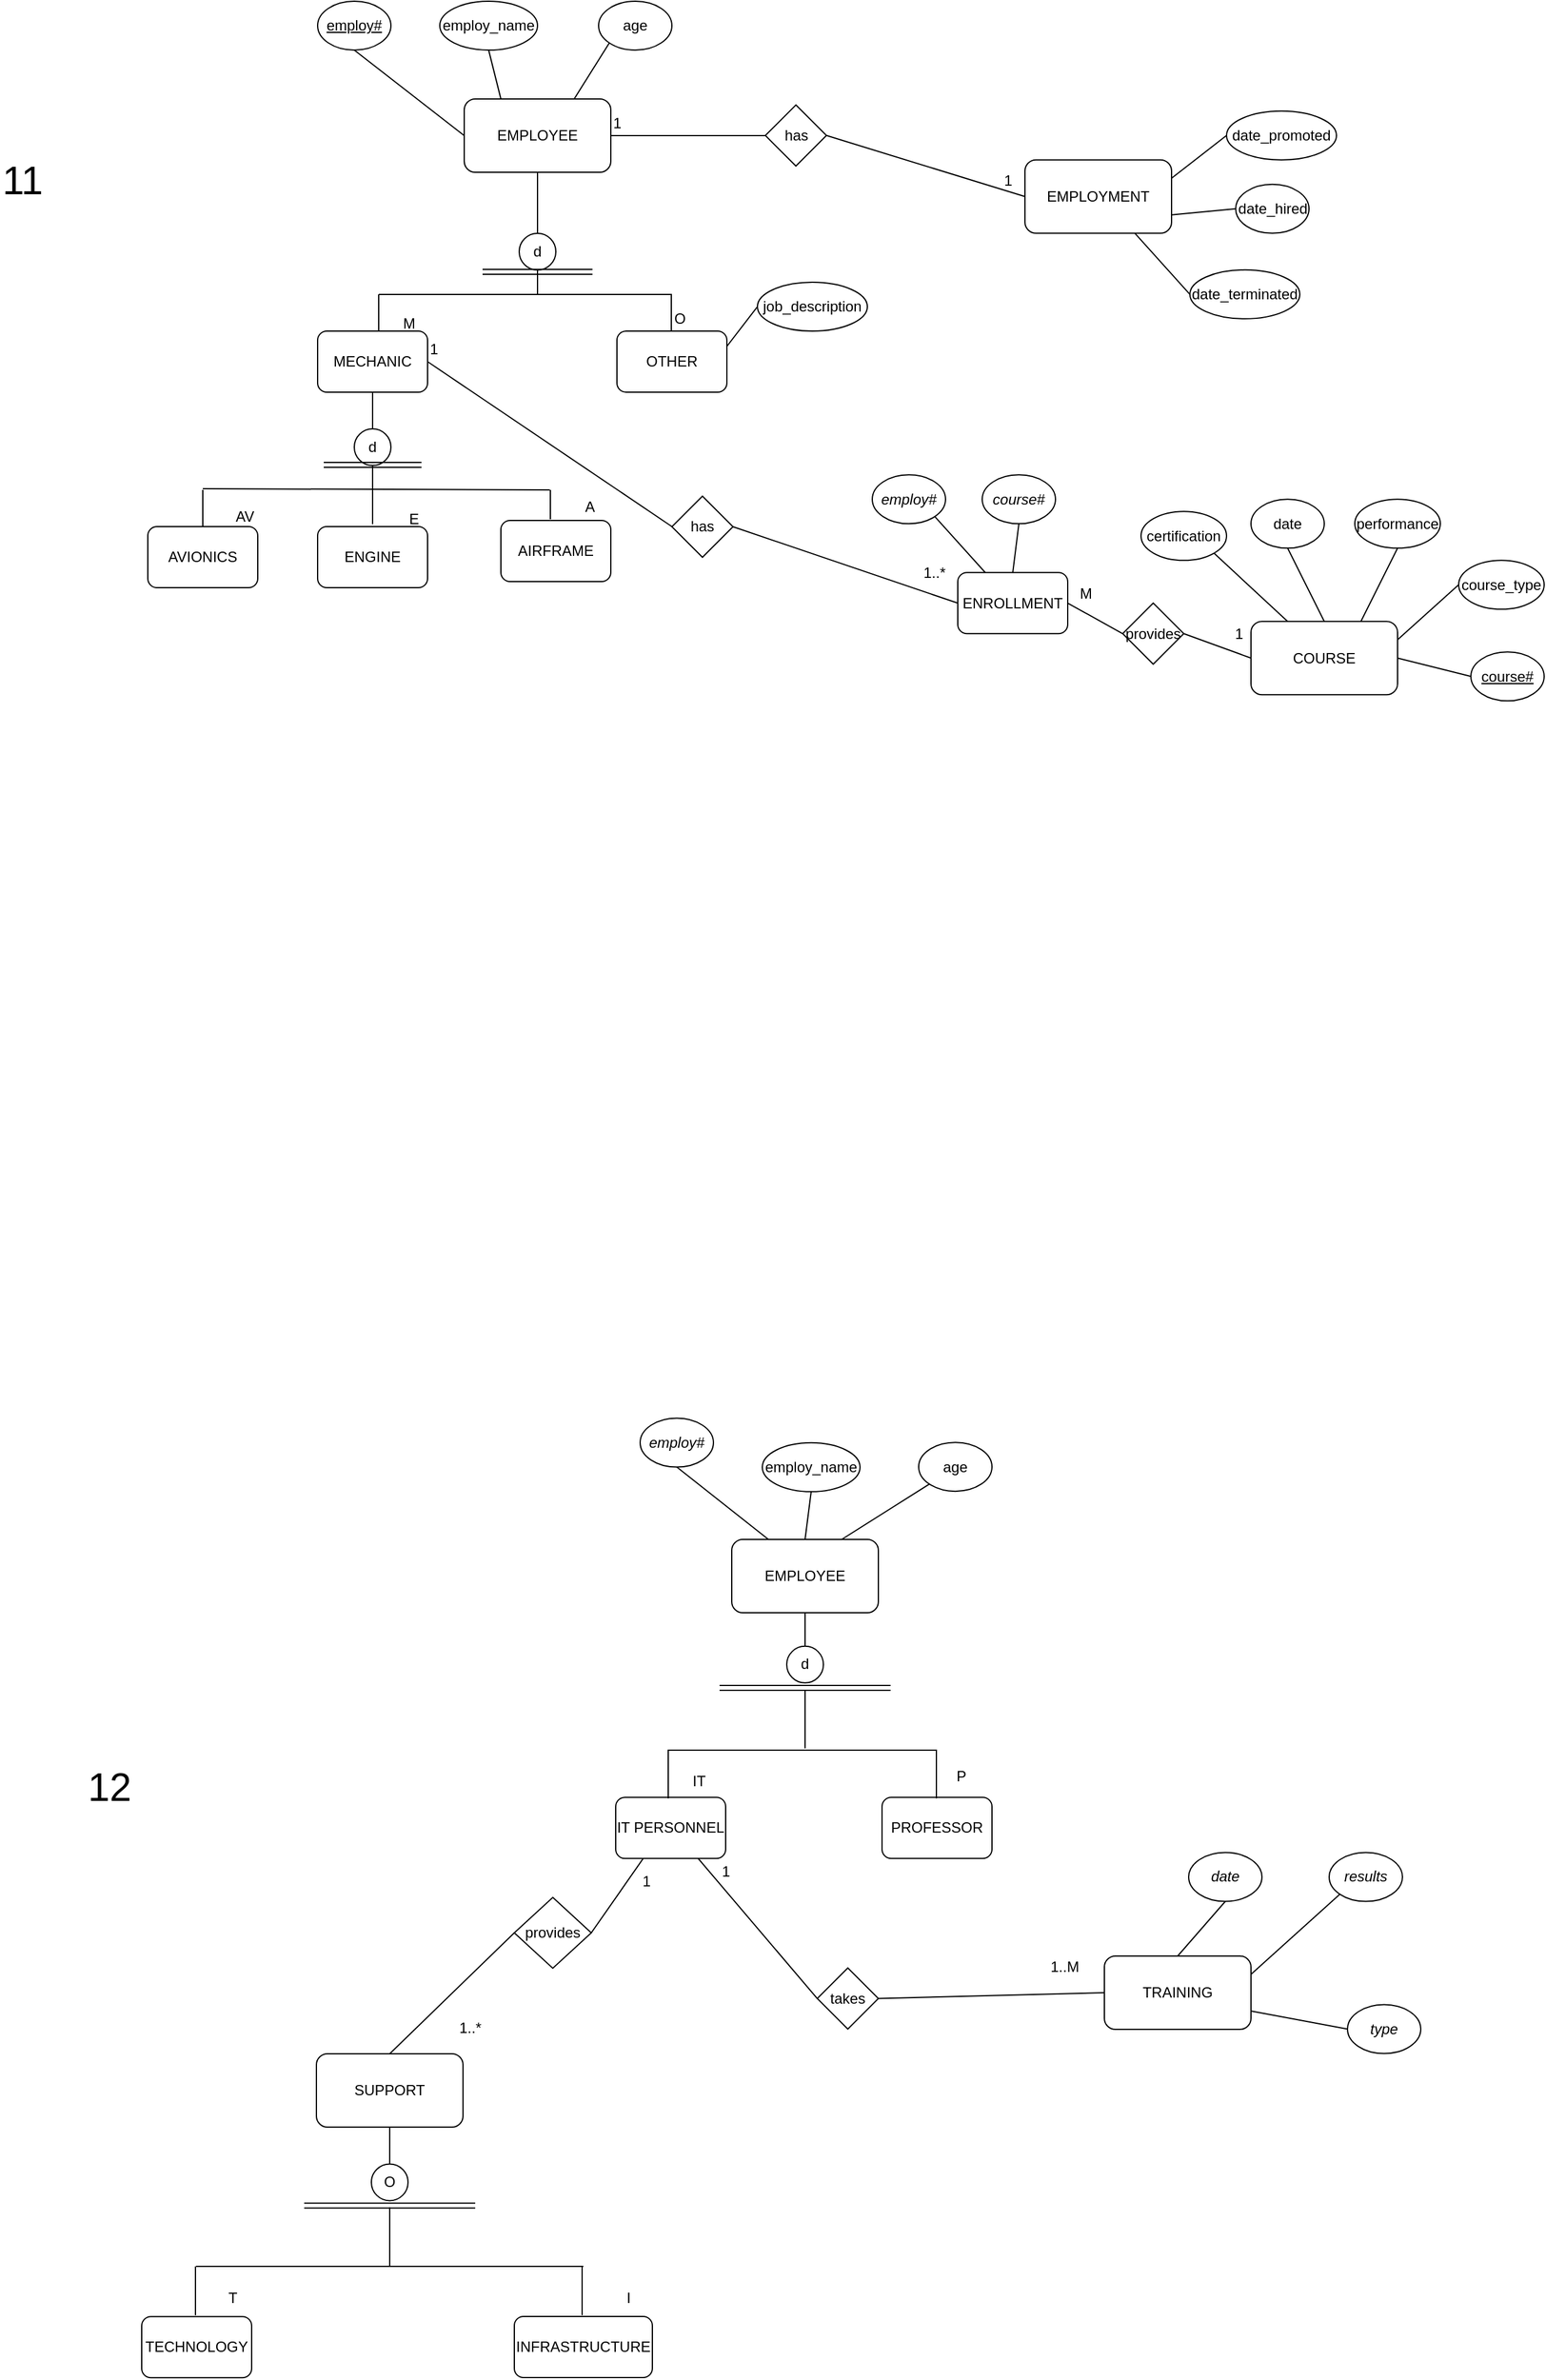 <mxfile version="12.1.3" pages="1"><diagram id="K4Vstc2BVlg-tXDrXoTy" name="Page-1"><mxGraphModel dx="2214" dy="608" grid="1" gridSize="10" guides="1" tooltips="1" connect="1" arrows="1" fold="1" page="1" pageScale="1" pageWidth="850" pageHeight="1100" math="0" shadow="0"><root><mxCell id="0"/><mxCell id="1" parent="0"/><mxCell id="4XAGgF1-8MlzJNJvhLn8-1" value="EMPLOYEE" style="rounded=1;whiteSpace=wrap;html=1;" vertex="1" parent="1"><mxGeometry x="190" y="90" width="120" height="60" as="geometry"/></mxCell><mxCell id="4XAGgF1-8MlzJNJvhLn8-2" value="&lt;u&gt;employ#&lt;/u&gt;" style="ellipse;whiteSpace=wrap;html=1;" vertex="1" parent="1"><mxGeometry x="70" y="10" width="60" height="40" as="geometry"/></mxCell><mxCell id="4XAGgF1-8MlzJNJvhLn8-3" value="employ_name" style="ellipse;whiteSpace=wrap;html=1;" vertex="1" parent="1"><mxGeometry x="170" y="10" width="80" height="40" as="geometry"/></mxCell><mxCell id="4XAGgF1-8MlzJNJvhLn8-4" value="age" style="ellipse;whiteSpace=wrap;html=1;" vertex="1" parent="1"><mxGeometry x="300" y="10" width="60" height="40" as="geometry"/></mxCell><mxCell id="4XAGgF1-8MlzJNJvhLn8-5" value="" style="endArrow=none;html=1;entryX=0.5;entryY=1;entryDx=0;entryDy=0;exitX=0;exitY=0.5;exitDx=0;exitDy=0;" edge="1" parent="1" source="4XAGgF1-8MlzJNJvhLn8-1" target="4XAGgF1-8MlzJNJvhLn8-2"><mxGeometry width="50" height="50" relative="1" as="geometry"><mxPoint x="110" y="210" as="sourcePoint"/><mxPoint x="160" y="160" as="targetPoint"/></mxGeometry></mxCell><mxCell id="4XAGgF1-8MlzJNJvhLn8-6" value="" style="endArrow=none;html=1;entryX=0.5;entryY=1;entryDx=0;entryDy=0;exitX=0.25;exitY=0;exitDx=0;exitDy=0;" edge="1" parent="1" source="4XAGgF1-8MlzJNJvhLn8-1" target="4XAGgF1-8MlzJNJvhLn8-3"><mxGeometry width="50" height="50" relative="1" as="geometry"><mxPoint x="120" y="190" as="sourcePoint"/><mxPoint x="170" y="140" as="targetPoint"/></mxGeometry></mxCell><mxCell id="4XAGgF1-8MlzJNJvhLn8-7" value="" style="endArrow=none;html=1;entryX=0;entryY=1;entryDx=0;entryDy=0;exitX=0.75;exitY=0;exitDx=0;exitDy=0;" edge="1" parent="1" source="4XAGgF1-8MlzJNJvhLn8-1" target="4XAGgF1-8MlzJNJvhLn8-4"><mxGeometry width="50" height="50" relative="1" as="geometry"><mxPoint x="100" y="200" as="sourcePoint"/><mxPoint x="150" y="150" as="targetPoint"/></mxGeometry></mxCell><mxCell id="4XAGgF1-8MlzJNJvhLn8-8" value="" style="endArrow=none;html=1;entryX=0.5;entryY=1;entryDx=0;entryDy=0;" edge="1" parent="1" target="4XAGgF1-8MlzJNJvhLn8-1"><mxGeometry width="50" height="50" relative="1" as="geometry"><mxPoint x="250" y="200" as="sourcePoint"/><mxPoint x="200" y="210" as="targetPoint"/></mxGeometry></mxCell><mxCell id="4XAGgF1-8MlzJNJvhLn8-9" value="d" style="ellipse;whiteSpace=wrap;html=1;aspect=fixed;" vertex="1" parent="1"><mxGeometry x="235" y="200" width="30" height="30" as="geometry"/></mxCell><mxCell id="4XAGgF1-8MlzJNJvhLn8-10" value="" style="shape=link;html=1;" edge="1" parent="1"><mxGeometry width="50" height="50" relative="1" as="geometry"><mxPoint x="205" y="231.5" as="sourcePoint"/><mxPoint x="295" y="231.5" as="targetPoint"/></mxGeometry></mxCell><mxCell id="4XAGgF1-8MlzJNJvhLn8-11" value="" style="endArrow=none;html=1;" edge="1" parent="1"><mxGeometry width="50" height="50" relative="1" as="geometry"><mxPoint x="250" y="250" as="sourcePoint"/><mxPoint x="250" y="230" as="targetPoint"/></mxGeometry></mxCell><mxCell id="4XAGgF1-8MlzJNJvhLn8-12" value="" style="endArrow=none;html=1;" edge="1" parent="1"><mxGeometry width="50" height="50" relative="1" as="geometry"><mxPoint x="120" y="250" as="sourcePoint"/><mxPoint x="360" y="250" as="targetPoint"/></mxGeometry></mxCell><mxCell id="4XAGgF1-8MlzJNJvhLn8-13" value="" style="endArrow=none;html=1;" edge="1" parent="1"><mxGeometry width="50" height="50" relative="1" as="geometry"><mxPoint x="120" y="280" as="sourcePoint"/><mxPoint x="120" y="250" as="targetPoint"/></mxGeometry></mxCell><mxCell id="4XAGgF1-8MlzJNJvhLn8-14" value="" style="endArrow=none;html=1;" edge="1" parent="1"><mxGeometry width="50" height="50" relative="1" as="geometry"><mxPoint x="359.5" y="280" as="sourcePoint"/><mxPoint x="359.5" y="250" as="targetPoint"/></mxGeometry></mxCell><mxCell id="4XAGgF1-8MlzJNJvhLn8-15" value="MECHANIC" style="rounded=1;whiteSpace=wrap;html=1;" vertex="1" parent="1"><mxGeometry x="70" y="280" width="90" height="50" as="geometry"/></mxCell><mxCell id="4XAGgF1-8MlzJNJvhLn8-16" value="OTHER" style="rounded=1;whiteSpace=wrap;html=1;" vertex="1" parent="1"><mxGeometry x="315" y="280" width="90" height="50" as="geometry"/></mxCell><mxCell id="4XAGgF1-8MlzJNJvhLn8-18" value="job_description" style="ellipse;whiteSpace=wrap;html=1;" vertex="1" parent="1"><mxGeometry x="430" y="240" width="90" height="40" as="geometry"/></mxCell><mxCell id="4XAGgF1-8MlzJNJvhLn8-19" value="" style="endArrow=none;html=1;entryX=0;entryY=0.5;entryDx=0;entryDy=0;exitX=1;exitY=0.25;exitDx=0;exitDy=0;" edge="1" parent="1" source="4XAGgF1-8MlzJNJvhLn8-16" target="4XAGgF1-8MlzJNJvhLn8-18"><mxGeometry width="50" height="50" relative="1" as="geometry"><mxPoint x="280" y="430" as="sourcePoint"/><mxPoint x="330" y="380" as="targetPoint"/></mxGeometry></mxCell><mxCell id="4XAGgF1-8MlzJNJvhLn8-20" value="COURSE" style="rounded=1;whiteSpace=wrap;html=1;" vertex="1" parent="1"><mxGeometry x="834" y="517.633" width="120" height="60" as="geometry"/></mxCell><mxCell id="4XAGgF1-8MlzJNJvhLn8-21" value="performance" style="ellipse;whiteSpace=wrap;html=1;" vertex="1" parent="1"><mxGeometry x="919" y="417.633" width="70" height="40" as="geometry"/></mxCell><mxCell id="4XAGgF1-8MlzJNJvhLn8-22" value="course_type" style="ellipse;whiteSpace=wrap;html=1;" vertex="1" parent="1"><mxGeometry x="1004" y="467.633" width="70" height="40" as="geometry"/></mxCell><mxCell id="4XAGgF1-8MlzJNJvhLn8-23" value="date" style="ellipse;whiteSpace=wrap;html=1;" vertex="1" parent="1"><mxGeometry x="834" y="417.633" width="60" height="40" as="geometry"/></mxCell><mxCell id="4XAGgF1-8MlzJNJvhLn8-24" value="certification" style="ellipse;whiteSpace=wrap;html=1;" vertex="1" parent="1"><mxGeometry x="744" y="427.633" width="70" height="40" as="geometry"/></mxCell><mxCell id="4XAGgF1-8MlzJNJvhLn8-25" value="&lt;u&gt;course#&lt;/u&gt;" style="ellipse;whiteSpace=wrap;html=1;" vertex="1" parent="1"><mxGeometry x="1014" y="542.633" width="60" height="40" as="geometry"/></mxCell><mxCell id="4XAGgF1-8MlzJNJvhLn8-26" value="" style="endArrow=none;html=1;entryX=0;entryY=0.5;entryDx=0;entryDy=0;exitX=1;exitY=0.5;exitDx=0;exitDy=0;" edge="1" parent="1" source="4XAGgF1-8MlzJNJvhLn8-20" target="4XAGgF1-8MlzJNJvhLn8-25"><mxGeometry width="50" height="50" relative="1" as="geometry"><mxPoint x="914" y="697.633" as="sourcePoint"/><mxPoint x="964" y="647.633" as="targetPoint"/></mxGeometry></mxCell><mxCell id="4XAGgF1-8MlzJNJvhLn8-27" value="" style="endArrow=none;html=1;entryX=0;entryY=0.5;entryDx=0;entryDy=0;exitX=1;exitY=0.25;exitDx=0;exitDy=0;" edge="1" parent="1" source="4XAGgF1-8MlzJNJvhLn8-20" target="4XAGgF1-8MlzJNJvhLn8-22"><mxGeometry width="50" height="50" relative="1" as="geometry"><mxPoint x="884" y="697.633" as="sourcePoint"/><mxPoint x="934" y="647.633" as="targetPoint"/></mxGeometry></mxCell><mxCell id="4XAGgF1-8MlzJNJvhLn8-28" value="" style="endArrow=none;html=1;entryX=0.5;entryY=1;entryDx=0;entryDy=0;exitX=0.75;exitY=0;exitDx=0;exitDy=0;" edge="1" parent="1" source="4XAGgF1-8MlzJNJvhLn8-20" target="4XAGgF1-8MlzJNJvhLn8-21"><mxGeometry width="50" height="50" relative="1" as="geometry"><mxPoint x="904" y="667.633" as="sourcePoint"/><mxPoint x="954" y="617.633" as="targetPoint"/></mxGeometry></mxCell><mxCell id="4XAGgF1-8MlzJNJvhLn8-29" value="" style="endArrow=none;html=1;entryX=0.5;entryY=1;entryDx=0;entryDy=0;exitX=0.5;exitY=0;exitDx=0;exitDy=0;" edge="1" parent="1" source="4XAGgF1-8MlzJNJvhLn8-20" target="4XAGgF1-8MlzJNJvhLn8-23"><mxGeometry width="50" height="50" relative="1" as="geometry"><mxPoint x="804" y="687.633" as="sourcePoint"/><mxPoint x="854" y="637.633" as="targetPoint"/></mxGeometry></mxCell><mxCell id="4XAGgF1-8MlzJNJvhLn8-31" value="" style="endArrow=none;html=1;entryX=1;entryY=1;entryDx=0;entryDy=0;exitX=0.25;exitY=0;exitDx=0;exitDy=0;" edge="1" parent="1" source="4XAGgF1-8MlzJNJvhLn8-20" target="4XAGgF1-8MlzJNJvhLn8-24"><mxGeometry width="50" height="50" relative="1" as="geometry"><mxPoint x="844" y="687.633" as="sourcePoint"/><mxPoint x="894" y="637.633" as="targetPoint"/></mxGeometry></mxCell><mxCell id="4XAGgF1-8MlzJNJvhLn8-32" value="" style="endArrow=none;html=1;exitX=1;exitY=0.5;exitDx=0;exitDy=0;" edge="1" parent="1" source="4XAGgF1-8MlzJNJvhLn8-1"><mxGeometry width="50" height="50" relative="1" as="geometry"><mxPoint x="390" y="160" as="sourcePoint"/><mxPoint x="440" y="120" as="targetPoint"/></mxGeometry></mxCell><mxCell id="4XAGgF1-8MlzJNJvhLn8-35" value="ENROLLMENT" style="rounded=1;whiteSpace=wrap;html=1;" vertex="1" parent="1"><mxGeometry x="594" y="477.633" width="90" height="50" as="geometry"/></mxCell><mxCell id="4XAGgF1-8MlzJNJvhLn8-37" value="&lt;i&gt;course#&lt;/i&gt;" style="ellipse;whiteSpace=wrap;html=1;" vertex="1" parent="1"><mxGeometry x="614" y="397.633" width="60" height="40" as="geometry"/></mxCell><mxCell id="4XAGgF1-8MlzJNJvhLn8-38" value="&lt;i&gt;employ#&lt;/i&gt;" style="ellipse;whiteSpace=wrap;html=1;" vertex="1" parent="1"><mxGeometry x="524" y="397.633" width="60" height="40" as="geometry"/></mxCell><mxCell id="4XAGgF1-8MlzJNJvhLn8-40" value="" style="endArrow=none;html=1;entryX=1;entryY=1;entryDx=0;entryDy=0;exitX=0.25;exitY=0;exitDx=0;exitDy=0;" edge="1" parent="1" source="4XAGgF1-8MlzJNJvhLn8-35" target="4XAGgF1-8MlzJNJvhLn8-38"><mxGeometry width="50" height="50" relative="1" as="geometry"><mxPoint x="554" y="607.633" as="sourcePoint"/><mxPoint x="604" y="557.633" as="targetPoint"/></mxGeometry></mxCell><mxCell id="4XAGgF1-8MlzJNJvhLn8-41" value="" style="endArrow=none;html=1;entryX=0.5;entryY=1;entryDx=0;entryDy=0;exitX=0.5;exitY=0;exitDx=0;exitDy=0;" edge="1" parent="1" source="4XAGgF1-8MlzJNJvhLn8-35" target="4XAGgF1-8MlzJNJvhLn8-37"><mxGeometry width="50" height="50" relative="1" as="geometry"><mxPoint x="574" y="577.633" as="sourcePoint"/><mxPoint x="624" y="527.633" as="targetPoint"/></mxGeometry></mxCell><mxCell id="4XAGgF1-8MlzJNJvhLn8-42" value="has" style="rhombus;whiteSpace=wrap;html=1;" vertex="1" parent="1"><mxGeometry x="360" y="415.133" width="50" height="50" as="geometry"/></mxCell><mxCell id="4XAGgF1-8MlzJNJvhLn8-43" value="" style="endArrow=none;html=1;entryX=0;entryY=0.5;entryDx=0;entryDy=0;exitX=1;exitY=0.5;exitDx=0;exitDy=0;" edge="1" parent="1" source="4XAGgF1-8MlzJNJvhLn8-42" target="4XAGgF1-8MlzJNJvhLn8-35"><mxGeometry width="50" height="50" relative="1" as="geometry"><mxPoint x="496" y="597.633" as="sourcePoint"/><mxPoint x="546" y="547.633" as="targetPoint"/></mxGeometry></mxCell><mxCell id="4XAGgF1-8MlzJNJvhLn8-44" value="" style="endArrow=none;html=1;entryX=0;entryY=0.5;entryDx=0;entryDy=0;exitX=1;exitY=0.5;exitDx=0;exitDy=0;" edge="1" parent="1" source="4XAGgF1-8MlzJNJvhLn8-50" target="4XAGgF1-8MlzJNJvhLn8-20"><mxGeometry width="50" height="50" relative="1" as="geometry"><mxPoint x="774" y="527.633" as="sourcePoint"/><mxPoint x="594" y="557.633" as="targetPoint"/></mxGeometry></mxCell><mxCell id="4XAGgF1-8MlzJNJvhLn8-45" value="1" style="text;html=1;resizable=0;points=[];autosize=1;align=left;verticalAlign=top;spacingTop=-4;" vertex="1" parent="1"><mxGeometry x="310" y="100" width="20" height="20" as="geometry"/></mxCell><mxCell id="4XAGgF1-8MlzJNJvhLn8-47" value="O" style="text;html=1;resizable=0;points=[];autosize=1;align=left;verticalAlign=top;spacingTop=-4;" vertex="1" parent="1"><mxGeometry x="360" y="260" width="20" height="20" as="geometry"/></mxCell><mxCell id="4XAGgF1-8MlzJNJvhLn8-48" value="M" style="text;html=1;resizable=0;points=[];autosize=1;align=left;verticalAlign=top;spacingTop=-4;" vertex="1" parent="1"><mxGeometry x="138" y="264" width="30" height="20" as="geometry"/></mxCell><mxCell id="4XAGgF1-8MlzJNJvhLn8-49" value="1..*" style="text;html=1;resizable=0;points=[];autosize=1;align=left;verticalAlign=top;spacingTop=-4;" vertex="1" parent="1"><mxGeometry x="564" y="467.633" width="30" height="20" as="geometry"/></mxCell><mxCell id="4XAGgF1-8MlzJNJvhLn8-50" value="provides" style="rhombus;whiteSpace=wrap;html=1;" vertex="1" parent="1"><mxGeometry x="729" y="502.633" width="50" height="50" as="geometry"/></mxCell><mxCell id="4XAGgF1-8MlzJNJvhLn8-51" value="" style="endArrow=none;html=1;entryX=0;entryY=0.5;entryDx=0;entryDy=0;exitX=1;exitY=0.5;exitDx=0;exitDy=0;" edge="1" parent="1" source="4XAGgF1-8MlzJNJvhLn8-35" target="4XAGgF1-8MlzJNJvhLn8-50"><mxGeometry width="50" height="50" relative="1" as="geometry"><mxPoint x="674" y="617.633" as="sourcePoint"/><mxPoint x="724" y="567.633" as="targetPoint"/></mxGeometry></mxCell><mxCell id="4XAGgF1-8MlzJNJvhLn8-52" value="1" style="text;html=1;resizable=0;points=[];autosize=1;align=left;verticalAlign=top;spacingTop=-4;" vertex="1" parent="1"><mxGeometry x="819" y="517.633" width="20" height="20" as="geometry"/></mxCell><mxCell id="4XAGgF1-8MlzJNJvhLn8-53" value="M" style="text;html=1;resizable=0;points=[];autosize=1;align=left;verticalAlign=top;spacingTop=-4;" vertex="1" parent="1"><mxGeometry x="692" y="484.633" width="30" height="20" as="geometry"/></mxCell><mxCell id="4XAGgF1-8MlzJNJvhLn8-54" value="EMPLOYMENT" style="rounded=1;whiteSpace=wrap;html=1;" vertex="1" parent="1"><mxGeometry x="649" y="139.9" width="120" height="60" as="geometry"/></mxCell><mxCell id="4XAGgF1-8MlzJNJvhLn8-55" value="date_hired" style="ellipse;whiteSpace=wrap;html=1;" vertex="1" parent="1"><mxGeometry x="821.5" y="159.9" width="60" height="40" as="geometry"/></mxCell><mxCell id="4XAGgF1-8MlzJNJvhLn8-56" value="date_terminated" style="ellipse;whiteSpace=wrap;html=1;" vertex="1" parent="1"><mxGeometry x="784" y="229.9" width="90" height="40" as="geometry"/></mxCell><mxCell id="4XAGgF1-8MlzJNJvhLn8-57" value="date_promoted" style="ellipse;whiteSpace=wrap;html=1;" vertex="1" parent="1"><mxGeometry x="814" y="99.9" width="90" height="40" as="geometry"/></mxCell><mxCell id="4XAGgF1-8MlzJNJvhLn8-58" value="" style="endArrow=none;html=1;entryX=0.75;entryY=1;entryDx=0;entryDy=0;exitX=0;exitY=0.5;exitDx=0;exitDy=0;" edge="1" parent="1" source="4XAGgF1-8MlzJNJvhLn8-56" target="4XAGgF1-8MlzJNJvhLn8-54"><mxGeometry width="50" height="50" relative="1" as="geometry"><mxPoint x="654" y="289.9" as="sourcePoint"/><mxPoint x="704" y="239.9" as="targetPoint"/></mxGeometry></mxCell><mxCell id="4XAGgF1-8MlzJNJvhLn8-59" value="" style="endArrow=none;html=1;entryX=0;entryY=0.5;entryDx=0;entryDy=0;exitX=1;exitY=0.75;exitDx=0;exitDy=0;" edge="1" parent="1" source="4XAGgF1-8MlzJNJvhLn8-54" target="4XAGgF1-8MlzJNJvhLn8-55"><mxGeometry width="50" height="50" relative="1" as="geometry"><mxPoint x="624" y="339.9" as="sourcePoint"/><mxPoint x="674" y="289.9" as="targetPoint"/></mxGeometry></mxCell><mxCell id="4XAGgF1-8MlzJNJvhLn8-61" value="" style="endArrow=none;html=1;entryX=0;entryY=0.5;entryDx=0;entryDy=0;exitX=1;exitY=0.25;exitDx=0;exitDy=0;" edge="1" parent="1" source="4XAGgF1-8MlzJNJvhLn8-54" target="4XAGgF1-8MlzJNJvhLn8-57"><mxGeometry width="50" height="50" relative="1" as="geometry"><mxPoint x="674" y="289.9" as="sourcePoint"/><mxPoint x="724" y="239.9" as="targetPoint"/></mxGeometry></mxCell><mxCell id="4XAGgF1-8MlzJNJvhLn8-62" value="AVIONICS" style="rounded=1;whiteSpace=wrap;html=1;" vertex="1" parent="1"><mxGeometry x="-69" y="440" width="90" height="50" as="geometry"/></mxCell><mxCell id="4XAGgF1-8MlzJNJvhLn8-63" value="ENGINE" style="rounded=1;whiteSpace=wrap;html=1;" vertex="1" parent="1"><mxGeometry x="70" y="440" width="90" height="50" as="geometry"/></mxCell><mxCell id="4XAGgF1-8MlzJNJvhLn8-64" value="AIRFRAME" style="rounded=1;whiteSpace=wrap;html=1;" vertex="1" parent="1"><mxGeometry x="220" y="435" width="90" height="50" as="geometry"/></mxCell><mxCell id="4XAGgF1-8MlzJNJvhLn8-65" value="" style="endArrow=none;html=1;entryX=0.5;entryY=1;entryDx=0;entryDy=0;" edge="1" parent="1" target="4XAGgF1-8MlzJNJvhLn8-15"><mxGeometry width="50" height="50" relative="1" as="geometry"><mxPoint x="115" y="360" as="sourcePoint"/><mxPoint x="150" y="390" as="targetPoint"/></mxGeometry></mxCell><mxCell id="4XAGgF1-8MlzJNJvhLn8-66" value="d" style="ellipse;whiteSpace=wrap;html=1;aspect=fixed;" vertex="1" parent="1"><mxGeometry x="100" y="360" width="30" height="30" as="geometry"/></mxCell><mxCell id="4XAGgF1-8MlzJNJvhLn8-68" value="" style="endArrow=none;html=1;" edge="1" parent="1"><mxGeometry width="50" height="50" relative="1" as="geometry"><mxPoint x="115" y="415" as="sourcePoint"/><mxPoint x="115" y="390" as="targetPoint"/></mxGeometry></mxCell><mxCell id="4XAGgF1-8MlzJNJvhLn8-69" value="" style="endArrow=none;html=1;" edge="1" parent="1"><mxGeometry width="50" height="50" relative="1" as="geometry"><mxPoint x="-24" y="409" as="sourcePoint"/><mxPoint x="260" y="410" as="targetPoint"/></mxGeometry></mxCell><mxCell id="4XAGgF1-8MlzJNJvhLn8-70" value="" style="endArrow=none;html=1;exitX=0.5;exitY=0;exitDx=0;exitDy=0;" edge="1" parent="1" source="4XAGgF1-8MlzJNJvhLn8-62"><mxGeometry width="50" height="50" relative="1" as="geometry"><mxPoint x="-19" y="434" as="sourcePoint"/><mxPoint x="-24" y="410" as="targetPoint"/></mxGeometry></mxCell><mxCell id="4XAGgF1-8MlzJNJvhLn8-71" value="" style="endArrow=none;html=1;" edge="1" parent="1"><mxGeometry width="50" height="50" relative="1" as="geometry"><mxPoint x="115" y="438" as="sourcePoint"/><mxPoint x="115" y="414" as="targetPoint"/></mxGeometry></mxCell><mxCell id="4XAGgF1-8MlzJNJvhLn8-72" value="" style="endArrow=none;html=1;" edge="1" parent="1"><mxGeometry width="50" height="50" relative="1" as="geometry"><mxPoint x="260.5" y="434" as="sourcePoint"/><mxPoint x="260.5" y="410" as="targetPoint"/></mxGeometry></mxCell><mxCell id="4XAGgF1-8MlzJNJvhLn8-75" value="" style="endArrow=none;html=1;exitX=1;exitY=0.5;exitDx=0;exitDy=0;" edge="1" parent="1" source="4XAGgF1-8MlzJNJvhLn8-15"><mxGeometry width="50" height="50" relative="1" as="geometry"><mxPoint x="210" y="630" as="sourcePoint"/><mxPoint x="360" y="440" as="targetPoint"/></mxGeometry></mxCell><mxCell id="4XAGgF1-8MlzJNJvhLn8-76" value="has" style="rhombus;whiteSpace=wrap;html=1;" vertex="1" parent="1"><mxGeometry x="436.5" y="94.9" width="50" height="50" as="geometry"/></mxCell><mxCell id="4XAGgF1-8MlzJNJvhLn8-77" value="" style="endArrow=none;html=1;entryX=0;entryY=0.5;entryDx=0;entryDy=0;exitX=1;exitY=0.5;exitDx=0;exitDy=0;" edge="1" parent="1" source="4XAGgF1-8MlzJNJvhLn8-76" target="4XAGgF1-8MlzJNJvhLn8-54"><mxGeometry width="50" height="50" relative="1" as="geometry"><mxPoint x="526.5" y="249.9" as="sourcePoint"/><mxPoint x="576.5" y="199.9" as="targetPoint"/></mxGeometry></mxCell><mxCell id="4XAGgF1-8MlzJNJvhLn8-78" value="1" style="text;html=1;resizable=0;points=[];autosize=1;align=left;verticalAlign=top;spacingTop=-4;" vertex="1" parent="1"><mxGeometry x="629.5" y="146.9" width="20" height="20" as="geometry"/></mxCell><mxCell id="4XAGgF1-8MlzJNJvhLn8-79" value="1" style="text;html=1;resizable=0;points=[];autosize=1;align=left;verticalAlign=top;spacingTop=-4;" vertex="1" parent="1"><mxGeometry x="160" y="285" width="20" height="20" as="geometry"/></mxCell><mxCell id="4XAGgF1-8MlzJNJvhLn8-80" value="AV" style="text;html=1;resizable=0;points=[];autosize=1;align=left;verticalAlign=top;spacingTop=-4;" vertex="1" parent="1"><mxGeometry x="1" y="422" width="30" height="20" as="geometry"/></mxCell><mxCell id="4XAGgF1-8MlzJNJvhLn8-82" value="E" style="text;html=1;resizable=0;points=[];autosize=1;align=left;verticalAlign=top;spacingTop=-4;" vertex="1" parent="1"><mxGeometry x="143" y="424" width="20" height="20" as="geometry"/></mxCell><mxCell id="4XAGgF1-8MlzJNJvhLn8-83" value="A" style="text;html=1;resizable=0;points=[];autosize=1;align=left;verticalAlign=top;spacingTop=-4;" vertex="1" parent="1"><mxGeometry x="287" y="414" width="20" height="20" as="geometry"/></mxCell><mxCell id="4XAGgF1-8MlzJNJvhLn8-84" value="EMPLOYEE" style="rounded=1;whiteSpace=wrap;html=1;" vertex="1" parent="1"><mxGeometry x="409" y="1269" width="120" height="60" as="geometry"/></mxCell><mxCell id="4XAGgF1-8MlzJNJvhLn8-85" value="IT PERSONNEL" style="rounded=1;whiteSpace=wrap;html=1;" vertex="1" parent="1"><mxGeometry x="314" y="1480.133" width="90" height="50" as="geometry"/></mxCell><mxCell id="4XAGgF1-8MlzJNJvhLn8-86" value="PROFESSOR" style="rounded=1;whiteSpace=wrap;html=1;" vertex="1" parent="1"><mxGeometry x="532" y="1480.133" width="90" height="50" as="geometry"/></mxCell><mxCell id="4XAGgF1-8MlzJNJvhLn8-87" value="" style="endArrow=none;html=1;entryX=0.5;entryY=1;entryDx=0;entryDy=0;" edge="1" parent="1" target="4XAGgF1-8MlzJNJvhLn8-84"><mxGeometry width="50" height="50" relative="1" as="geometry"><mxPoint x="469" y="1360" as="sourcePoint"/><mxPoint x="474" y="1430" as="targetPoint"/></mxGeometry></mxCell><mxCell id="4XAGgF1-8MlzJNJvhLn8-88" value="d" style="ellipse;whiteSpace=wrap;html=1;aspect=fixed;" vertex="1" parent="1"><mxGeometry x="454" y="1356.4" width="30" height="30" as="geometry"/></mxCell><mxCell id="4XAGgF1-8MlzJNJvhLn8-89" value="" style="shape=link;html=1;" edge="1" parent="1"><mxGeometry width="50" height="50" relative="1" as="geometry"><mxPoint x="399" y="1390.5" as="sourcePoint"/><mxPoint x="539" y="1390.5" as="targetPoint"/></mxGeometry></mxCell><mxCell id="4XAGgF1-8MlzJNJvhLn8-90" value="" style="endArrow=none;html=1;" edge="1" parent="1"><mxGeometry width="50" height="50" relative="1" as="geometry"><mxPoint x="469" y="1440" as="sourcePoint"/><mxPoint x="469" y="1392" as="targetPoint"/></mxGeometry></mxCell><mxCell id="4XAGgF1-8MlzJNJvhLn8-91" value="" style="endArrow=none;html=1;" edge="1" parent="1"><mxGeometry width="50" height="50" relative="1" as="geometry"><mxPoint x="357" y="1441.5" as="sourcePoint"/><mxPoint x="577" y="1441.5" as="targetPoint"/></mxGeometry></mxCell><mxCell id="4XAGgF1-8MlzJNJvhLn8-92" value="" style="endArrow=none;html=1;" edge="1" parent="1"><mxGeometry width="50" height="50" relative="1" as="geometry"><mxPoint x="357" y="1481" as="sourcePoint"/><mxPoint x="357" y="1441" as="targetPoint"/></mxGeometry></mxCell><mxCell id="4XAGgF1-8MlzJNJvhLn8-94" value="" style="endArrow=none;html=1;" edge="1" parent="1"><mxGeometry width="50" height="50" relative="1" as="geometry"><mxPoint x="576.5" y="1481" as="sourcePoint"/><mxPoint x="576.5" y="1441" as="targetPoint"/></mxGeometry></mxCell><mxCell id="4XAGgF1-8MlzJNJvhLn8-95" value="" style="shape=link;html=1;" edge="1" parent="1"><mxGeometry width="50" height="50" relative="1" as="geometry"><mxPoint x="75" y="389.5" as="sourcePoint"/><mxPoint x="155" y="389.5" as="targetPoint"/></mxGeometry></mxCell><mxCell id="4XAGgF1-8MlzJNJvhLn8-96" value="IT" style="text;html=1;resizable=0;points=[];autosize=1;align=left;verticalAlign=top;spacingTop=-4;" vertex="1" parent="1"><mxGeometry x="375" y="1457" width="30" height="20" as="geometry"/></mxCell><mxCell id="4XAGgF1-8MlzJNJvhLn8-97" value="P" style="text;html=1;resizable=0;points=[];autosize=1;align=left;verticalAlign=top;spacingTop=-4;" vertex="1" parent="1"><mxGeometry x="591" y="1453" width="20" height="20" as="geometry"/></mxCell><mxCell id="4XAGgF1-8MlzJNJvhLn8-98" value="SUPPORT" style="rounded=1;whiteSpace=wrap;html=1;" vertex="1" parent="1"><mxGeometry x="69" y="1690" width="120" height="60" as="geometry"/></mxCell><mxCell id="4XAGgF1-8MlzJNJvhLn8-100" value="INFRASTRUCTURE" style="rounded=1;whiteSpace=wrap;html=1;" vertex="1" parent="1"><mxGeometry x="231" y="1905" width="113" height="50" as="geometry"/></mxCell><mxCell id="4XAGgF1-8MlzJNJvhLn8-102" value="TECHNOLOGY" style="rounded=1;whiteSpace=wrap;html=1;" vertex="1" parent="1"><mxGeometry x="-74" y="1905.133" width="90" height="50" as="geometry"/></mxCell><mxCell id="4XAGgF1-8MlzJNJvhLn8-103" value="O" style="ellipse;whiteSpace=wrap;html=1;aspect=fixed;" vertex="1" parent="1"><mxGeometry x="114" y="1780.2" width="30" height="30" as="geometry"/></mxCell><mxCell id="4XAGgF1-8MlzJNJvhLn8-104" value="" style="shape=link;html=1;" edge="1" parent="1"><mxGeometry width="50" height="50" relative="1" as="geometry"><mxPoint x="59" y="1814.3" as="sourcePoint"/><mxPoint x="199" y="1814.3" as="targetPoint"/></mxGeometry></mxCell><mxCell id="4XAGgF1-8MlzJNJvhLn8-105" value="" style="endArrow=none;html=1;" edge="1" parent="1"><mxGeometry width="50" height="50" relative="1" as="geometry"><mxPoint x="129" y="1863.8" as="sourcePoint"/><mxPoint x="129" y="1815.8" as="targetPoint"/></mxGeometry></mxCell><mxCell id="4XAGgF1-8MlzJNJvhLn8-106" value="" style="endArrow=none;html=1;entryX=0.5;entryY=1;entryDx=0;entryDy=0;" edge="1" parent="1" target="4XAGgF1-8MlzJNJvhLn8-98"><mxGeometry width="50" height="50" relative="1" as="geometry"><mxPoint x="129" y="1780" as="sourcePoint"/><mxPoint x="206" y="1960" as="targetPoint"/></mxGeometry></mxCell><mxCell id="4XAGgF1-8MlzJNJvhLn8-107" value="" style="endArrow=none;html=1;" edge="1" parent="1"><mxGeometry width="50" height="50" relative="1" as="geometry"><mxPoint x="-29.5" y="1864" as="sourcePoint"/><mxPoint x="287.5" y="1864" as="targetPoint"/></mxGeometry></mxCell><mxCell id="4XAGgF1-8MlzJNJvhLn8-108" value="" style="endArrow=none;html=1;" edge="1" parent="1"><mxGeometry width="50" height="50" relative="1" as="geometry"><mxPoint x="-30" y="1904" as="sourcePoint"/><mxPoint x="-30" y="1864" as="targetPoint"/></mxGeometry></mxCell><mxCell id="4XAGgF1-8MlzJNJvhLn8-109" value="" style="endArrow=none;html=1;" edge="1" parent="1"><mxGeometry width="50" height="50" relative="1" as="geometry"><mxPoint x="286.5" y="1904" as="sourcePoint"/><mxPoint x="286.5" y="1864" as="targetPoint"/></mxGeometry></mxCell><mxCell id="4XAGgF1-8MlzJNJvhLn8-110" value="T" style="text;html=1;resizable=0;points=[];autosize=1;align=left;verticalAlign=top;spacingTop=-4;" vertex="1" parent="1"><mxGeometry x="-5" y="1880" width="20" height="20" as="geometry"/></mxCell><mxCell id="4XAGgF1-8MlzJNJvhLn8-111" value="I" style="text;html=1;resizable=0;points=[];autosize=1;align=left;verticalAlign=top;spacingTop=-4;" vertex="1" parent="1"><mxGeometry x="321" y="1880" width="20" height="20" as="geometry"/></mxCell><mxCell id="4XAGgF1-8MlzJNJvhLn8-112" value="TRAINING" style="rounded=1;whiteSpace=wrap;html=1;" vertex="1" parent="1"><mxGeometry x="714" y="1610" width="120" height="60" as="geometry"/></mxCell><mxCell id="4XAGgF1-8MlzJNJvhLn8-115" value="11" style="text;html=1;resizable=0;points=[];autosize=1;align=left;verticalAlign=top;spacingTop=-4;fontSize=32;" vertex="1" parent="1"><mxGeometry x="-190" y="135" width="30" height="20" as="geometry"/></mxCell><mxCell id="4XAGgF1-8MlzJNJvhLn8-116" value="12" style="text;html=1;resizable=0;points=[];autosize=1;align=left;verticalAlign=top;spacingTop=-4;fontSize=32;" vertex="1" parent="1"><mxGeometry x="-120" y="1450" width="50" height="40" as="geometry"/></mxCell><mxCell id="4XAGgF1-8MlzJNJvhLn8-120" value="&lt;i&gt;employ#&lt;/i&gt;" style="ellipse;whiteSpace=wrap;html=1;" vertex="1" parent="1"><mxGeometry x="334" y="1169.767" width="60" height="40" as="geometry"/></mxCell><mxCell id="4XAGgF1-8MlzJNJvhLn8-121" value="employ_name" style="ellipse;whiteSpace=wrap;html=1;" vertex="1" parent="1"><mxGeometry x="434" y="1189.9" width="80" height="40" as="geometry"/></mxCell><mxCell id="4XAGgF1-8MlzJNJvhLn8-122" value="age" style="ellipse;whiteSpace=wrap;html=1;" vertex="1" parent="1"><mxGeometry x="562" y="1189.567" width="60" height="40" as="geometry"/></mxCell><mxCell id="4XAGgF1-8MlzJNJvhLn8-124" value="" style="endArrow=none;html=1;fontSize=32;entryX=0.5;entryY=1;entryDx=0;entryDy=0;exitX=0.25;exitY=0;exitDx=0;exitDy=0;" edge="1" parent="1" source="4XAGgF1-8MlzJNJvhLn8-84" target="4XAGgF1-8MlzJNJvhLn8-120"><mxGeometry width="50" height="50" relative="1" as="geometry"><mxPoint x="194" y="1290" as="sourcePoint"/><mxPoint x="244" y="1240" as="targetPoint"/></mxGeometry></mxCell><mxCell id="4XAGgF1-8MlzJNJvhLn8-125" value="" style="endArrow=none;html=1;fontSize=32;entryX=0.5;entryY=1;entryDx=0;entryDy=0;exitX=0.5;exitY=0;exitDx=0;exitDy=0;" edge="1" parent="1" source="4XAGgF1-8MlzJNJvhLn8-84" target="4XAGgF1-8MlzJNJvhLn8-121"><mxGeometry width="50" height="50" relative="1" as="geometry"><mxPoint x="164" y="1380" as="sourcePoint"/><mxPoint x="214" y="1330" as="targetPoint"/></mxGeometry></mxCell><mxCell id="4XAGgF1-8MlzJNJvhLn8-126" value="" style="endArrow=none;html=1;fontSize=32;entryX=0;entryY=1;entryDx=0;entryDy=0;exitX=0.75;exitY=0;exitDx=0;exitDy=0;" edge="1" parent="1" source="4XAGgF1-8MlzJNJvhLn8-84" target="4XAGgF1-8MlzJNJvhLn8-122"><mxGeometry width="50" height="50" relative="1" as="geometry"><mxPoint x="304" y="1350" as="sourcePoint"/><mxPoint x="354" y="1300" as="targetPoint"/></mxGeometry></mxCell><mxCell id="4XAGgF1-8MlzJNJvhLn8-127" value="&lt;i&gt;results&lt;/i&gt;" style="ellipse;whiteSpace=wrap;html=1;" vertex="1" parent="1"><mxGeometry x="898" y="1525.267" width="60" height="40" as="geometry"/></mxCell><mxCell id="4XAGgF1-8MlzJNJvhLn8-129" value="&lt;i&gt;type&lt;/i&gt;" style="ellipse;whiteSpace=wrap;html=1;" vertex="1" parent="1"><mxGeometry x="913" y="1649.767" width="60" height="40" as="geometry"/></mxCell><mxCell id="4XAGgF1-8MlzJNJvhLn8-130" value="&lt;i&gt;date&lt;/i&gt;" style="ellipse;whiteSpace=wrap;html=1;" vertex="1" parent="1"><mxGeometry x="783" y="1525.267" width="60" height="40" as="geometry"/></mxCell><mxCell id="4XAGgF1-8MlzJNJvhLn8-131" value="" style="endArrow=none;html=1;fontSize=32;entryX=0;entryY=0.5;entryDx=0;entryDy=0;exitX=1;exitY=0.75;exitDx=0;exitDy=0;" edge="1" parent="1" source="4XAGgF1-8MlzJNJvhLn8-112" target="4XAGgF1-8MlzJNJvhLn8-129"><mxGeometry width="50" height="50" relative="1" as="geometry"><mxPoint x="824" y="1760" as="sourcePoint"/><mxPoint x="874" y="1710" as="targetPoint"/></mxGeometry></mxCell><mxCell id="4XAGgF1-8MlzJNJvhLn8-132" value="" style="endArrow=none;html=1;fontSize=32;entryX=0;entryY=1;entryDx=0;entryDy=0;exitX=1;exitY=0.25;exitDx=0;exitDy=0;" edge="1" parent="1" source="4XAGgF1-8MlzJNJvhLn8-112" target="4XAGgF1-8MlzJNJvhLn8-127"><mxGeometry width="50" height="50" relative="1" as="geometry"><mxPoint x="724" y="1800" as="sourcePoint"/><mxPoint x="774" y="1750" as="targetPoint"/></mxGeometry></mxCell><mxCell id="4XAGgF1-8MlzJNJvhLn8-133" value="" style="endArrow=none;html=1;fontSize=32;entryX=0.5;entryY=1;entryDx=0;entryDy=0;exitX=0.5;exitY=0;exitDx=0;exitDy=0;" edge="1" parent="1" source="4XAGgF1-8MlzJNJvhLn8-112" target="4XAGgF1-8MlzJNJvhLn8-130"><mxGeometry width="50" height="50" relative="1" as="geometry"><mxPoint x="804" y="1620" as="sourcePoint"/><mxPoint x="794" y="1760" as="targetPoint"/></mxGeometry></mxCell><mxCell id="4XAGgF1-8MlzJNJvhLn8-134" value="" style="endArrow=none;html=1;fontSize=32;entryX=0.25;entryY=1;entryDx=0;entryDy=0;exitX=1;exitY=0.5;exitDx=0;exitDy=0;" edge="1" parent="1" source="4XAGgF1-8MlzJNJvhLn8-136" target="4XAGgF1-8MlzJNJvhLn8-85"><mxGeometry width="50" height="50" relative="1" as="geometry"><mxPoint x="284" y="1580" as="sourcePoint"/><mxPoint x="274" y="1550" as="targetPoint"/></mxGeometry></mxCell><mxCell id="4XAGgF1-8MlzJNJvhLn8-136" value="provides" style="rhombus;whiteSpace=wrap;html=1;" vertex="1" parent="1"><mxGeometry x="231" y="1562" width="63" height="58" as="geometry"/></mxCell><mxCell id="4XAGgF1-8MlzJNJvhLn8-138" value="" style="endArrow=none;html=1;fontSize=32;exitX=0.5;exitY=0;exitDx=0;exitDy=0;entryX=0;entryY=0.5;entryDx=0;entryDy=0;" edge="1" parent="1" source="4XAGgF1-8MlzJNJvhLn8-98" target="4XAGgF1-8MlzJNJvhLn8-136"><mxGeometry width="50" height="50" relative="1" as="geometry"><mxPoint x="114" y="1540" as="sourcePoint"/><mxPoint x="164" y="1490" as="targetPoint"/></mxGeometry></mxCell><mxCell id="4XAGgF1-8MlzJNJvhLn8-139" value="takes" style="rhombus;whiteSpace=wrap;html=1;" vertex="1" parent="1"><mxGeometry x="479" y="1619.767" width="50" height="50" as="geometry"/></mxCell><mxCell id="4XAGgF1-8MlzJNJvhLn8-140" value="" style="endArrow=none;html=1;fontSize=32;entryX=0.75;entryY=1;entryDx=0;entryDy=0;exitX=0;exitY=0.5;exitDx=0;exitDy=0;" edge="1" parent="1" source="4XAGgF1-8MlzJNJvhLn8-139" target="4XAGgF1-8MlzJNJvhLn8-85"><mxGeometry width="50" height="50" relative="1" as="geometry"><mxPoint x="324" y="1680" as="sourcePoint"/><mxPoint x="374" y="1630" as="targetPoint"/></mxGeometry></mxCell><mxCell id="4XAGgF1-8MlzJNJvhLn8-141" value="" style="endArrow=none;html=1;fontSize=32;entryX=0;entryY=0.5;entryDx=0;entryDy=0;exitX=1;exitY=0.5;exitDx=0;exitDy=0;" edge="1" parent="1" source="4XAGgF1-8MlzJNJvhLn8-139" target="4XAGgF1-8MlzJNJvhLn8-112"><mxGeometry width="50" height="50" relative="1" as="geometry"><mxPoint x="374" y="1770" as="sourcePoint"/><mxPoint x="424" y="1720" as="targetPoint"/></mxGeometry></mxCell><mxCell id="4XAGgF1-8MlzJNJvhLn8-142" value="&lt;font style=&quot;font-size: 12px&quot;&gt;1..*&lt;/font&gt;" style="text;html=1;resizable=0;points=[];autosize=1;align=left;verticalAlign=top;spacingTop=-4;fontSize=32;" vertex="1" parent="1"><mxGeometry x="184" y="1640" width="30" height="50" as="geometry"/></mxCell><mxCell id="4XAGgF1-8MlzJNJvhLn8-147" value="&lt;font style=&quot;font-size: 12px&quot;&gt;1&lt;/font&gt;" style="text;html=1;resizable=0;points=[];autosize=1;align=left;verticalAlign=top;spacingTop=-4;fontSize=32;" vertex="1" parent="1"><mxGeometry x="334" y="1520" width="20" height="50" as="geometry"/></mxCell><mxCell id="4XAGgF1-8MlzJNJvhLn8-148" value="&lt;font style=&quot;font-size: 12px&quot;&gt;1&lt;/font&gt;" style="text;html=1;resizable=0;points=[];autosize=1;align=left;verticalAlign=top;spacingTop=-4;fontSize=32;" vertex="1" parent="1"><mxGeometry x="399" y="1512" width="20" height="50" as="geometry"/></mxCell><mxCell id="4XAGgF1-8MlzJNJvhLn8-149" value="&lt;font style=&quot;font-size: 12px&quot;&gt;1..M&lt;/font&gt;" style="text;html=1;resizable=0;points=[];autosize=1;align=left;verticalAlign=top;spacingTop=-4;fontSize=32;" vertex="1" parent="1"><mxGeometry x="668" y="1590" width="40" height="50" as="geometry"/></mxCell></root></mxGraphModel></diagram></mxfile>